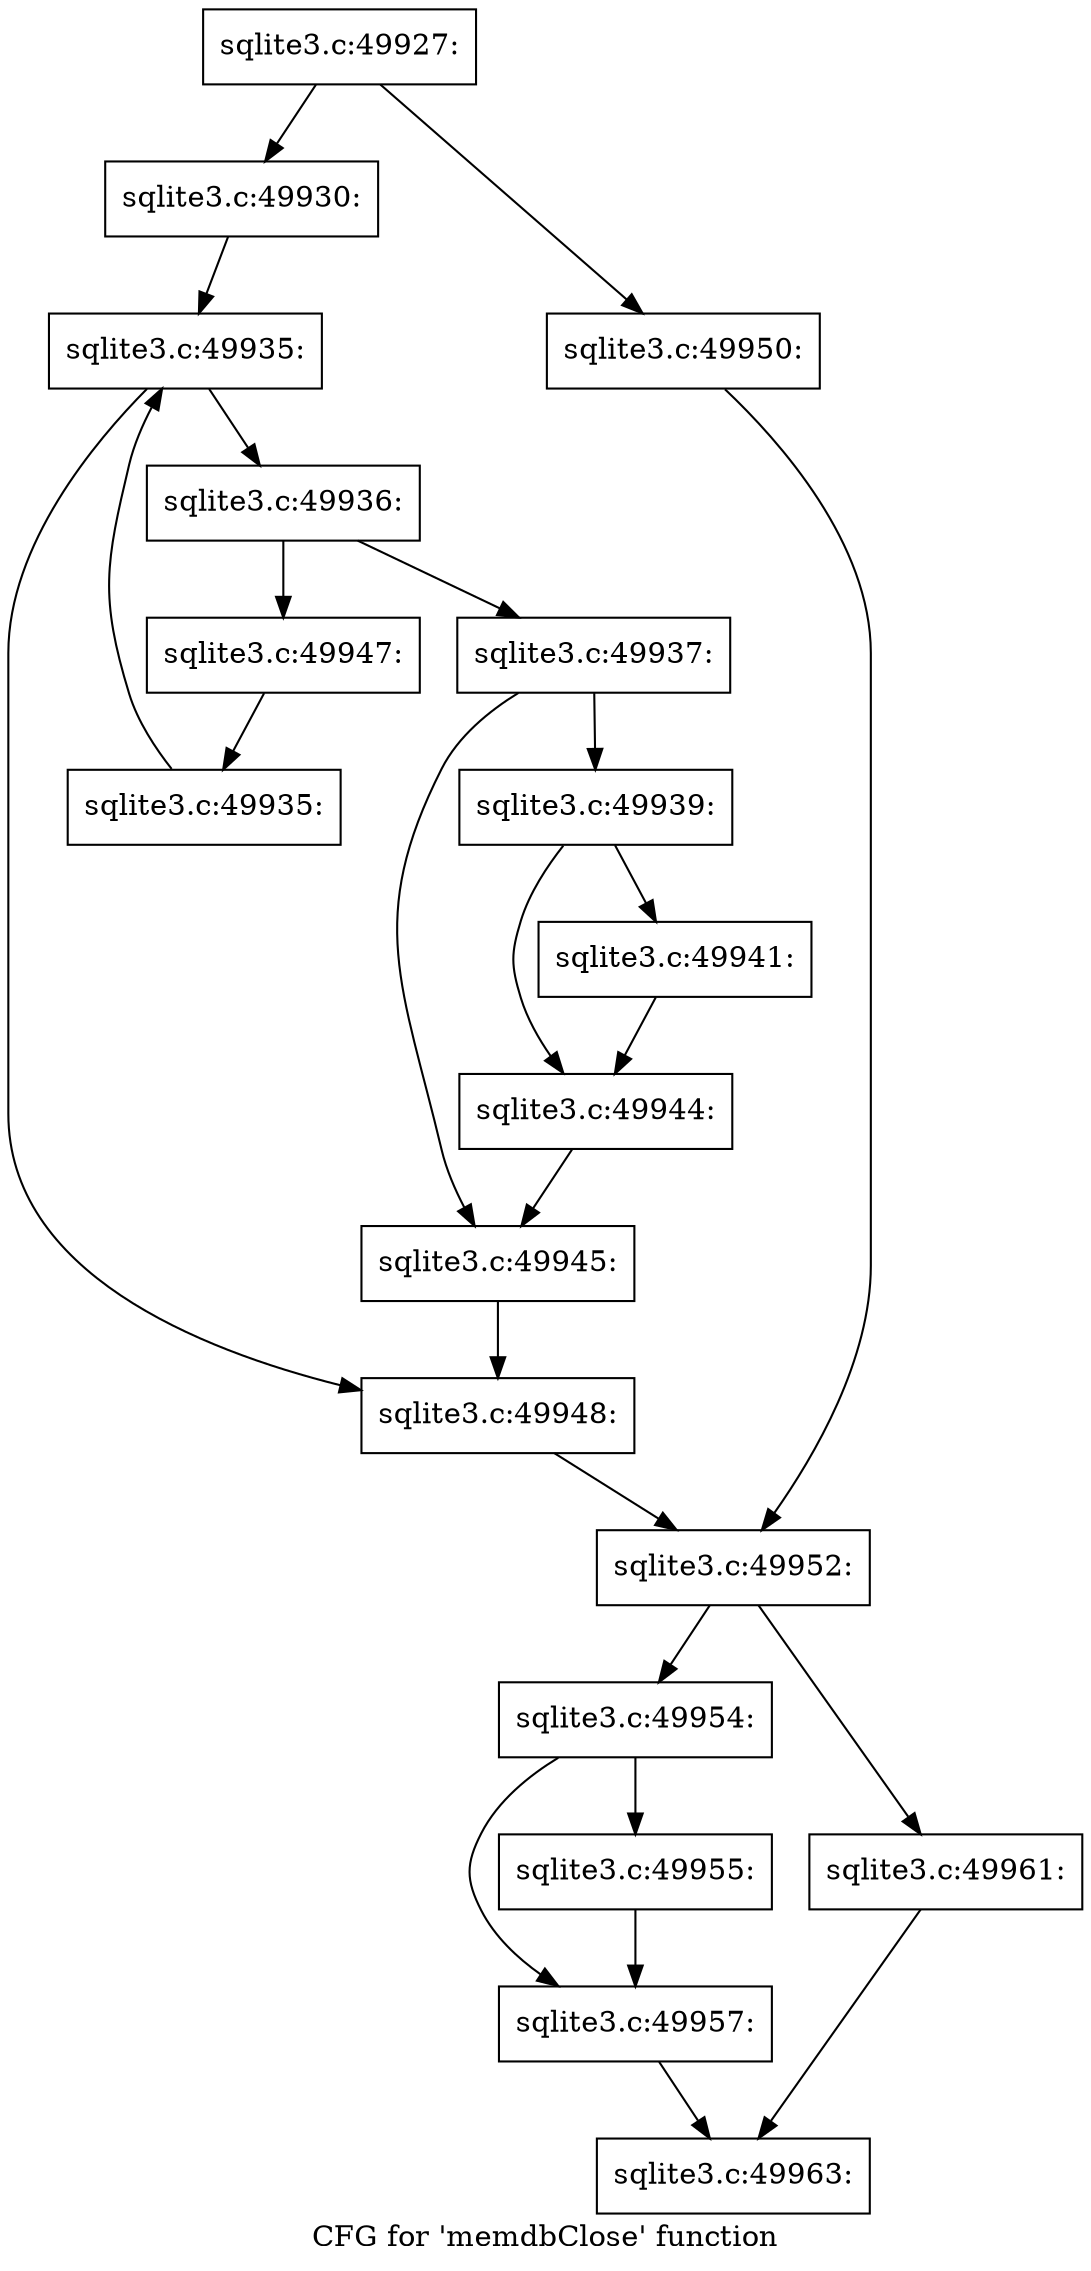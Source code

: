 digraph "CFG for 'memdbClose' function" {
	label="CFG for 'memdbClose' function";

	Node0x55c0f578c470 [shape=record,label="{sqlite3.c:49927:}"];
	Node0x55c0f578c470 -> Node0x55c0f578c380;
	Node0x55c0f578c470 -> Node0x55c0f578c7b0;
	Node0x55c0f578c380 [shape=record,label="{sqlite3.c:49930:}"];
	Node0x55c0f578c380 -> Node0x55c0f69c4de0;
	Node0x55c0f69c4de0 [shape=record,label="{sqlite3.c:49935:}"];
	Node0x55c0f69c4de0 -> Node0x55c0f69c5000;
	Node0x55c0f69c4de0 -> Node0x55c0f69c4c30;
	Node0x55c0f69c5000 [shape=record,label="{sqlite3.c:49936:}"];
	Node0x55c0f69c5000 -> Node0x55c0f6f609d0;
	Node0x55c0f69c5000 -> Node0x55c0f69c5150;
	Node0x55c0f6f609d0 [shape=record,label="{sqlite3.c:49937:}"];
	Node0x55c0f6f609d0 -> Node0x55c0f69c51a0;
	Node0x55c0f6f609d0 -> Node0x55c0f69c6260;
	Node0x55c0f69c51a0 [shape=record,label="{sqlite3.c:49939:}"];
	Node0x55c0f69c51a0 -> Node0x55c0f69c6f10;
	Node0x55c0f69c51a0 -> Node0x55c0f69c6f60;
	Node0x55c0f69c6f10 [shape=record,label="{sqlite3.c:49941:}"];
	Node0x55c0f69c6f10 -> Node0x55c0f69c6f60;
	Node0x55c0f69c6f60 [shape=record,label="{sqlite3.c:49944:}"];
	Node0x55c0f69c6f60 -> Node0x55c0f69c6260;
	Node0x55c0f69c6260 [shape=record,label="{sqlite3.c:49945:}"];
	Node0x55c0f69c6260 -> Node0x55c0f69c4c30;
	Node0x55c0f69c5150 [shape=record,label="{sqlite3.c:49947:}"];
	Node0x55c0f69c5150 -> Node0x55c0f69c4f70;
	Node0x55c0f69c4f70 [shape=record,label="{sqlite3.c:49935:}"];
	Node0x55c0f69c4f70 -> Node0x55c0f69c4de0;
	Node0x55c0f69c4c30 [shape=record,label="{sqlite3.c:49948:}"];
	Node0x55c0f69c4c30 -> Node0x55c0f5790880;
	Node0x55c0f578c7b0 [shape=record,label="{sqlite3.c:49950:}"];
	Node0x55c0f578c7b0 -> Node0x55c0f5790880;
	Node0x55c0f5790880 [shape=record,label="{sqlite3.c:49952:}"];
	Node0x55c0f5790880 -> Node0x55c0f69c8660;
	Node0x55c0f5790880 -> Node0x55c0f69c8700;
	Node0x55c0f69c8660 [shape=record,label="{sqlite3.c:49954:}"];
	Node0x55c0f69c8660 -> Node0x55c0f69c8c70;
	Node0x55c0f69c8660 -> Node0x55c0f69c8cc0;
	Node0x55c0f69c8c70 [shape=record,label="{sqlite3.c:49955:}"];
	Node0x55c0f69c8c70 -> Node0x55c0f69c8cc0;
	Node0x55c0f69c8cc0 [shape=record,label="{sqlite3.c:49957:}"];
	Node0x55c0f69c8cc0 -> Node0x55c0f69c86b0;
	Node0x55c0f69c8700 [shape=record,label="{sqlite3.c:49961:}"];
	Node0x55c0f69c8700 -> Node0x55c0f69c86b0;
	Node0x55c0f69c86b0 [shape=record,label="{sqlite3.c:49963:}"];
}
